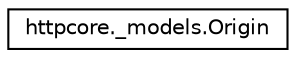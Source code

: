 digraph "Graphical Class Hierarchy"
{
 // LATEX_PDF_SIZE
  edge [fontname="Helvetica",fontsize="10",labelfontname="Helvetica",labelfontsize="10"];
  node [fontname="Helvetica",fontsize="10",shape=record];
  rankdir="LR";
  Node0 [label="httpcore._models.Origin",height=0.2,width=0.4,color="black", fillcolor="white", style="filled",URL="$classhttpcore_1_1__models_1_1Origin.html",tooltip=" "];
}
